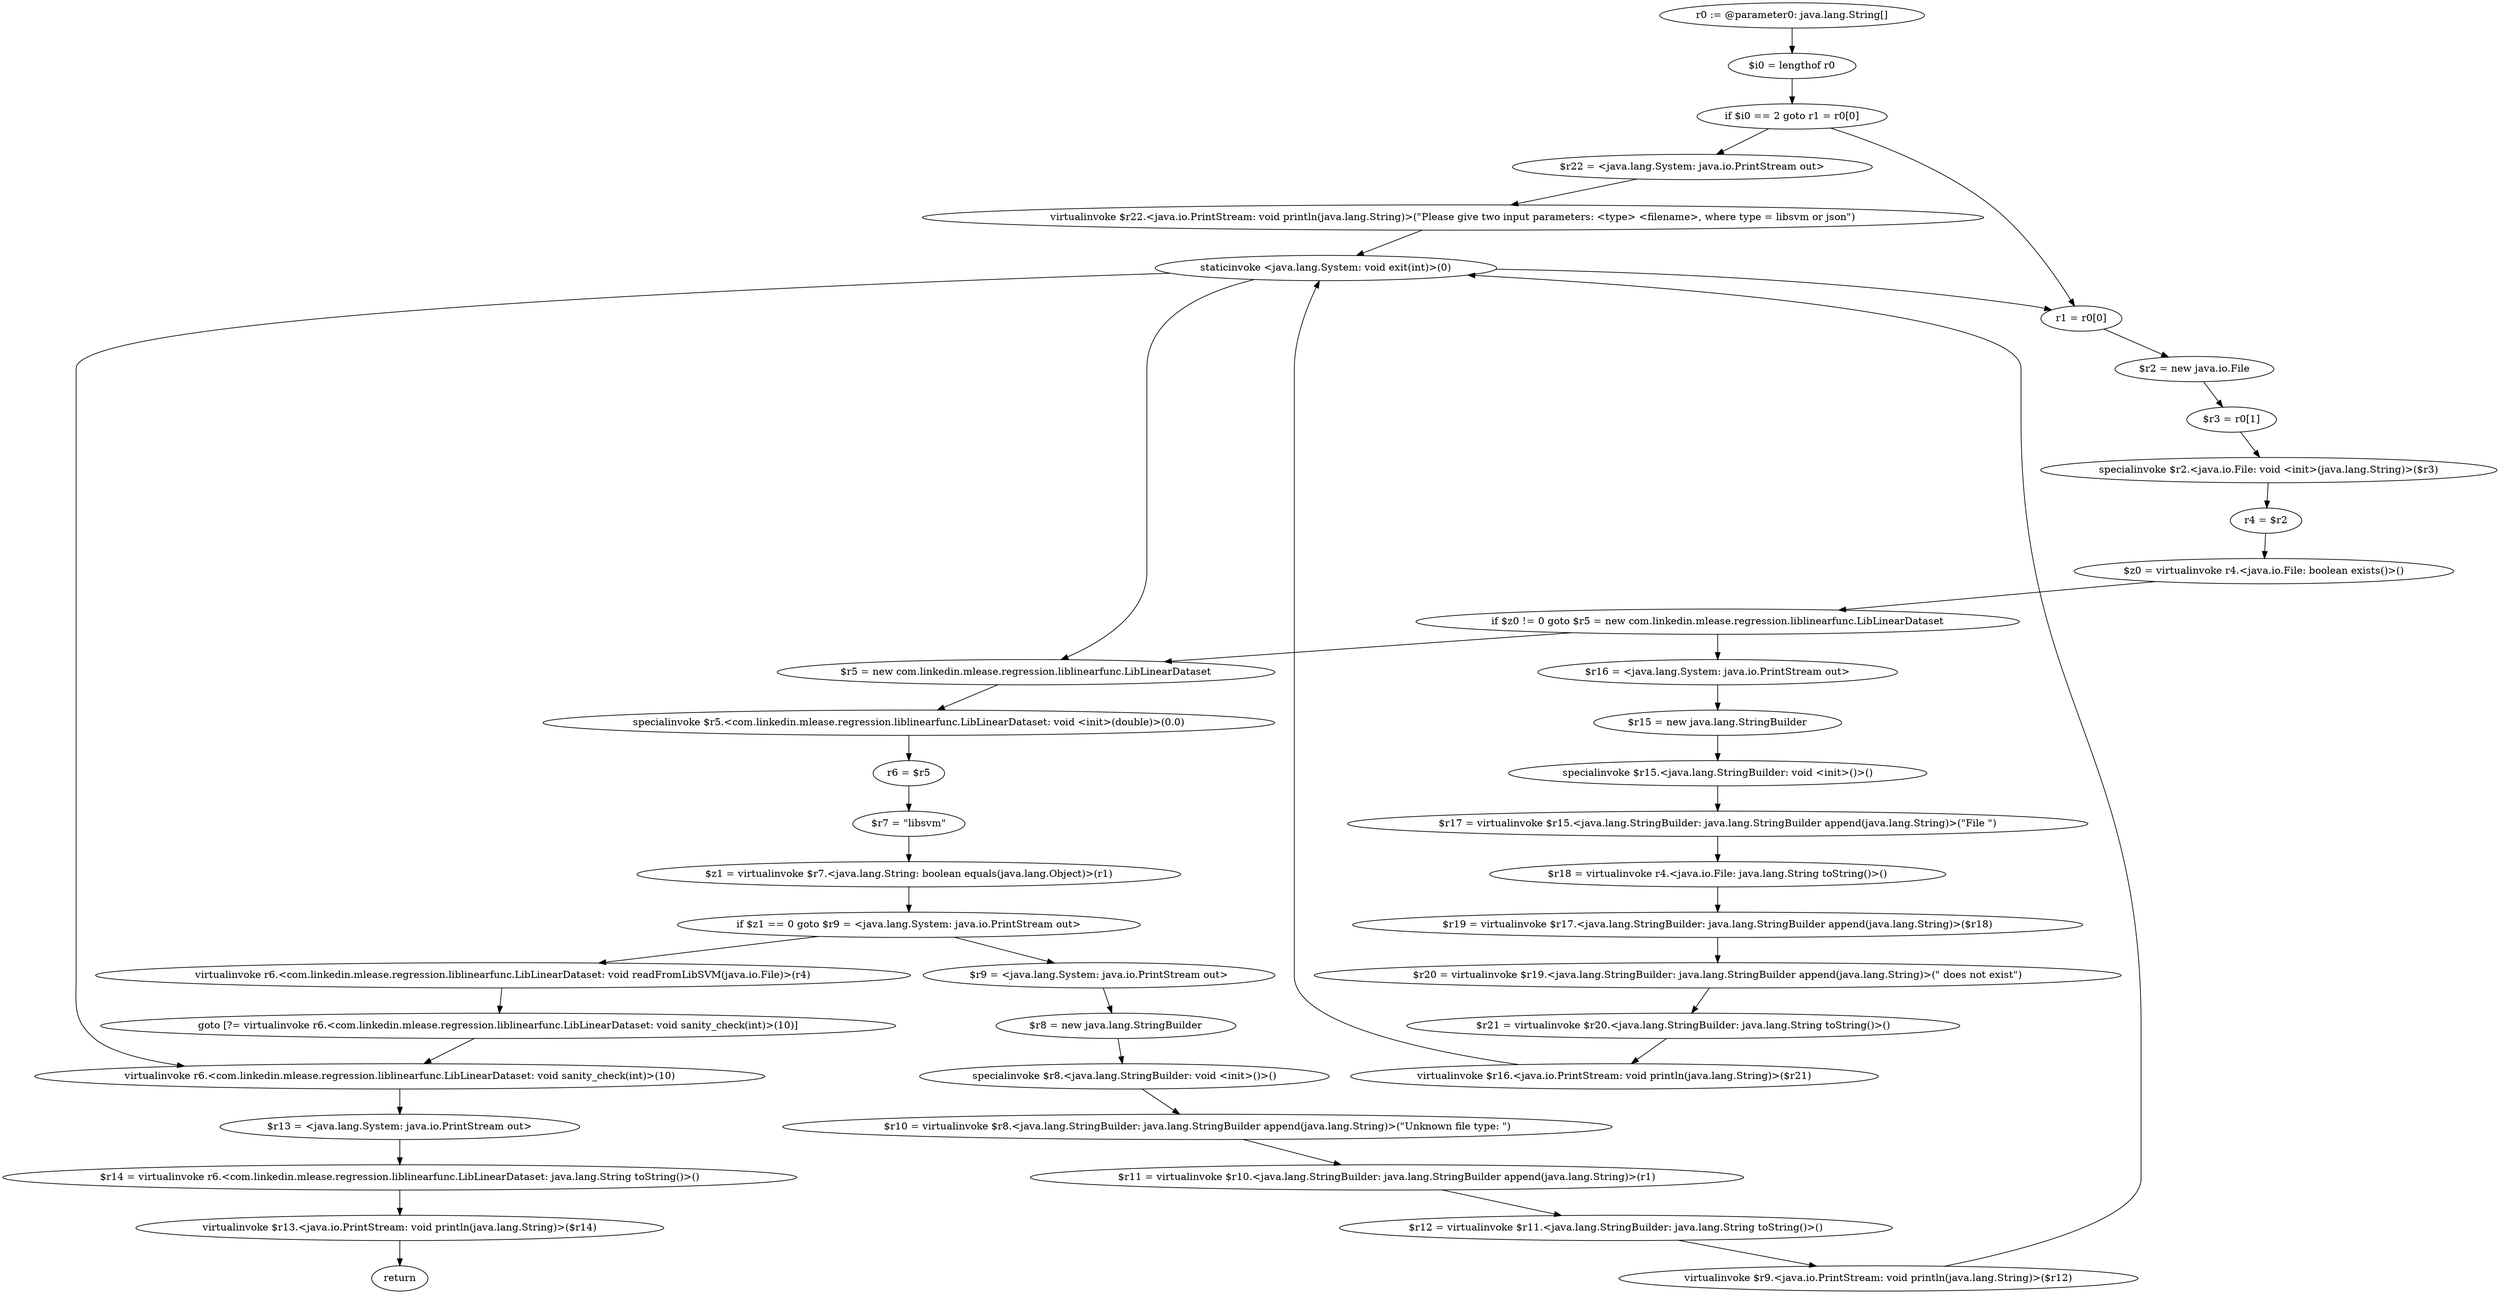 digraph "unitGraph" {
    "r0 := @parameter0: java.lang.String[]"
    "$i0 = lengthof r0"
    "if $i0 == 2 goto r1 = r0[0]"
    "$r22 = <java.lang.System: java.io.PrintStream out>"
    "virtualinvoke $r22.<java.io.PrintStream: void println(java.lang.String)>(\"Please give two input parameters: <type> <filename>, where type = libsvm or json\")"
    "staticinvoke <java.lang.System: void exit(int)>(0)"
    "r1 = r0[0]"
    "$r2 = new java.io.File"
    "$r3 = r0[1]"
    "specialinvoke $r2.<java.io.File: void <init>(java.lang.String)>($r3)"
    "r4 = $r2"
    "$z0 = virtualinvoke r4.<java.io.File: boolean exists()>()"
    "if $z0 != 0 goto $r5 = new com.linkedin.mlease.regression.liblinearfunc.LibLinearDataset"
    "$r16 = <java.lang.System: java.io.PrintStream out>"
    "$r15 = new java.lang.StringBuilder"
    "specialinvoke $r15.<java.lang.StringBuilder: void <init>()>()"
    "$r17 = virtualinvoke $r15.<java.lang.StringBuilder: java.lang.StringBuilder append(java.lang.String)>(\"File \")"
    "$r18 = virtualinvoke r4.<java.io.File: java.lang.String toString()>()"
    "$r19 = virtualinvoke $r17.<java.lang.StringBuilder: java.lang.StringBuilder append(java.lang.String)>($r18)"
    "$r20 = virtualinvoke $r19.<java.lang.StringBuilder: java.lang.StringBuilder append(java.lang.String)>(\" does not exist\")"
    "$r21 = virtualinvoke $r20.<java.lang.StringBuilder: java.lang.String toString()>()"
    "virtualinvoke $r16.<java.io.PrintStream: void println(java.lang.String)>($r21)"
    "$r5 = new com.linkedin.mlease.regression.liblinearfunc.LibLinearDataset"
    "specialinvoke $r5.<com.linkedin.mlease.regression.liblinearfunc.LibLinearDataset: void <init>(double)>(0.0)"
    "r6 = $r5"
    "$r7 = \"libsvm\""
    "$z1 = virtualinvoke $r7.<java.lang.String: boolean equals(java.lang.Object)>(r1)"
    "if $z1 == 0 goto $r9 = <java.lang.System: java.io.PrintStream out>"
    "virtualinvoke r6.<com.linkedin.mlease.regression.liblinearfunc.LibLinearDataset: void readFromLibSVM(java.io.File)>(r4)"
    "goto [?= virtualinvoke r6.<com.linkedin.mlease.regression.liblinearfunc.LibLinearDataset: void sanity_check(int)>(10)]"
    "$r9 = <java.lang.System: java.io.PrintStream out>"
    "$r8 = new java.lang.StringBuilder"
    "specialinvoke $r8.<java.lang.StringBuilder: void <init>()>()"
    "$r10 = virtualinvoke $r8.<java.lang.StringBuilder: java.lang.StringBuilder append(java.lang.String)>(\"Unknown file type: \")"
    "$r11 = virtualinvoke $r10.<java.lang.StringBuilder: java.lang.StringBuilder append(java.lang.String)>(r1)"
    "$r12 = virtualinvoke $r11.<java.lang.StringBuilder: java.lang.String toString()>()"
    "virtualinvoke $r9.<java.io.PrintStream: void println(java.lang.String)>($r12)"
    "virtualinvoke r6.<com.linkedin.mlease.regression.liblinearfunc.LibLinearDataset: void sanity_check(int)>(10)"
    "$r13 = <java.lang.System: java.io.PrintStream out>"
    "$r14 = virtualinvoke r6.<com.linkedin.mlease.regression.liblinearfunc.LibLinearDataset: java.lang.String toString()>()"
    "virtualinvoke $r13.<java.io.PrintStream: void println(java.lang.String)>($r14)"
    "return"
    "r0 := @parameter0: java.lang.String[]"->"$i0 = lengthof r0";
    "$i0 = lengthof r0"->"if $i0 == 2 goto r1 = r0[0]";
    "if $i0 == 2 goto r1 = r0[0]"->"$r22 = <java.lang.System: java.io.PrintStream out>";
    "if $i0 == 2 goto r1 = r0[0]"->"r1 = r0[0]";
    "$r22 = <java.lang.System: java.io.PrintStream out>"->"virtualinvoke $r22.<java.io.PrintStream: void println(java.lang.String)>(\"Please give two input parameters: <type> <filename>, where type = libsvm or json\")";
    "virtualinvoke $r22.<java.io.PrintStream: void println(java.lang.String)>(\"Please give two input parameters: <type> <filename>, where type = libsvm or json\")"->"staticinvoke <java.lang.System: void exit(int)>(0)";
    "staticinvoke <java.lang.System: void exit(int)>(0)"->"r1 = r0[0]";
    "r1 = r0[0]"->"$r2 = new java.io.File";
    "$r2 = new java.io.File"->"$r3 = r0[1]";
    "$r3 = r0[1]"->"specialinvoke $r2.<java.io.File: void <init>(java.lang.String)>($r3)";
    "specialinvoke $r2.<java.io.File: void <init>(java.lang.String)>($r3)"->"r4 = $r2";
    "r4 = $r2"->"$z0 = virtualinvoke r4.<java.io.File: boolean exists()>()";
    "$z0 = virtualinvoke r4.<java.io.File: boolean exists()>()"->"if $z0 != 0 goto $r5 = new com.linkedin.mlease.regression.liblinearfunc.LibLinearDataset";
    "if $z0 != 0 goto $r5 = new com.linkedin.mlease.regression.liblinearfunc.LibLinearDataset"->"$r16 = <java.lang.System: java.io.PrintStream out>";
    "if $z0 != 0 goto $r5 = new com.linkedin.mlease.regression.liblinearfunc.LibLinearDataset"->"$r5 = new com.linkedin.mlease.regression.liblinearfunc.LibLinearDataset";
    "$r16 = <java.lang.System: java.io.PrintStream out>"->"$r15 = new java.lang.StringBuilder";
    "$r15 = new java.lang.StringBuilder"->"specialinvoke $r15.<java.lang.StringBuilder: void <init>()>()";
    "specialinvoke $r15.<java.lang.StringBuilder: void <init>()>()"->"$r17 = virtualinvoke $r15.<java.lang.StringBuilder: java.lang.StringBuilder append(java.lang.String)>(\"File \")";
    "$r17 = virtualinvoke $r15.<java.lang.StringBuilder: java.lang.StringBuilder append(java.lang.String)>(\"File \")"->"$r18 = virtualinvoke r4.<java.io.File: java.lang.String toString()>()";
    "$r18 = virtualinvoke r4.<java.io.File: java.lang.String toString()>()"->"$r19 = virtualinvoke $r17.<java.lang.StringBuilder: java.lang.StringBuilder append(java.lang.String)>($r18)";
    "$r19 = virtualinvoke $r17.<java.lang.StringBuilder: java.lang.StringBuilder append(java.lang.String)>($r18)"->"$r20 = virtualinvoke $r19.<java.lang.StringBuilder: java.lang.StringBuilder append(java.lang.String)>(\" does not exist\")";
    "$r20 = virtualinvoke $r19.<java.lang.StringBuilder: java.lang.StringBuilder append(java.lang.String)>(\" does not exist\")"->"$r21 = virtualinvoke $r20.<java.lang.StringBuilder: java.lang.String toString()>()";
    "$r21 = virtualinvoke $r20.<java.lang.StringBuilder: java.lang.String toString()>()"->"virtualinvoke $r16.<java.io.PrintStream: void println(java.lang.String)>($r21)";
    "virtualinvoke $r16.<java.io.PrintStream: void println(java.lang.String)>($r21)"->"staticinvoke <java.lang.System: void exit(int)>(0)";
    "staticinvoke <java.lang.System: void exit(int)>(0)"->"$r5 = new com.linkedin.mlease.regression.liblinearfunc.LibLinearDataset";
    "$r5 = new com.linkedin.mlease.regression.liblinearfunc.LibLinearDataset"->"specialinvoke $r5.<com.linkedin.mlease.regression.liblinearfunc.LibLinearDataset: void <init>(double)>(0.0)";
    "specialinvoke $r5.<com.linkedin.mlease.regression.liblinearfunc.LibLinearDataset: void <init>(double)>(0.0)"->"r6 = $r5";
    "r6 = $r5"->"$r7 = \"libsvm\"";
    "$r7 = \"libsvm\""->"$z1 = virtualinvoke $r7.<java.lang.String: boolean equals(java.lang.Object)>(r1)";
    "$z1 = virtualinvoke $r7.<java.lang.String: boolean equals(java.lang.Object)>(r1)"->"if $z1 == 0 goto $r9 = <java.lang.System: java.io.PrintStream out>";
    "if $z1 == 0 goto $r9 = <java.lang.System: java.io.PrintStream out>"->"virtualinvoke r6.<com.linkedin.mlease.regression.liblinearfunc.LibLinearDataset: void readFromLibSVM(java.io.File)>(r4)";
    "if $z1 == 0 goto $r9 = <java.lang.System: java.io.PrintStream out>"->"$r9 = <java.lang.System: java.io.PrintStream out>";
    "virtualinvoke r6.<com.linkedin.mlease.regression.liblinearfunc.LibLinearDataset: void readFromLibSVM(java.io.File)>(r4)"->"goto [?= virtualinvoke r6.<com.linkedin.mlease.regression.liblinearfunc.LibLinearDataset: void sanity_check(int)>(10)]";
    "goto [?= virtualinvoke r6.<com.linkedin.mlease.regression.liblinearfunc.LibLinearDataset: void sanity_check(int)>(10)]"->"virtualinvoke r6.<com.linkedin.mlease.regression.liblinearfunc.LibLinearDataset: void sanity_check(int)>(10)";
    "$r9 = <java.lang.System: java.io.PrintStream out>"->"$r8 = new java.lang.StringBuilder";
    "$r8 = new java.lang.StringBuilder"->"specialinvoke $r8.<java.lang.StringBuilder: void <init>()>()";
    "specialinvoke $r8.<java.lang.StringBuilder: void <init>()>()"->"$r10 = virtualinvoke $r8.<java.lang.StringBuilder: java.lang.StringBuilder append(java.lang.String)>(\"Unknown file type: \")";
    "$r10 = virtualinvoke $r8.<java.lang.StringBuilder: java.lang.StringBuilder append(java.lang.String)>(\"Unknown file type: \")"->"$r11 = virtualinvoke $r10.<java.lang.StringBuilder: java.lang.StringBuilder append(java.lang.String)>(r1)";
    "$r11 = virtualinvoke $r10.<java.lang.StringBuilder: java.lang.StringBuilder append(java.lang.String)>(r1)"->"$r12 = virtualinvoke $r11.<java.lang.StringBuilder: java.lang.String toString()>()";
    "$r12 = virtualinvoke $r11.<java.lang.StringBuilder: java.lang.String toString()>()"->"virtualinvoke $r9.<java.io.PrintStream: void println(java.lang.String)>($r12)";
    "virtualinvoke $r9.<java.io.PrintStream: void println(java.lang.String)>($r12)"->"staticinvoke <java.lang.System: void exit(int)>(0)";
    "staticinvoke <java.lang.System: void exit(int)>(0)"->"virtualinvoke r6.<com.linkedin.mlease.regression.liblinearfunc.LibLinearDataset: void sanity_check(int)>(10)";
    "virtualinvoke r6.<com.linkedin.mlease.regression.liblinearfunc.LibLinearDataset: void sanity_check(int)>(10)"->"$r13 = <java.lang.System: java.io.PrintStream out>";
    "$r13 = <java.lang.System: java.io.PrintStream out>"->"$r14 = virtualinvoke r6.<com.linkedin.mlease.regression.liblinearfunc.LibLinearDataset: java.lang.String toString()>()";
    "$r14 = virtualinvoke r6.<com.linkedin.mlease.regression.liblinearfunc.LibLinearDataset: java.lang.String toString()>()"->"virtualinvoke $r13.<java.io.PrintStream: void println(java.lang.String)>($r14)";
    "virtualinvoke $r13.<java.io.PrintStream: void println(java.lang.String)>($r14)"->"return";
}
